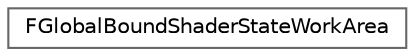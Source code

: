 digraph "Graphical Class Hierarchy"
{
 // INTERACTIVE_SVG=YES
 // LATEX_PDF_SIZE
  bgcolor="transparent";
  edge [fontname=Helvetica,fontsize=10,labelfontname=Helvetica,labelfontsize=10];
  node [fontname=Helvetica,fontsize=10,shape=box,height=0.2,width=0.4];
  rankdir="LR";
  Node0 [id="Node000000",label="FGlobalBoundShaderStateWorkArea",height=0.2,width=0.4,color="grey40", fillcolor="white", style="filled",URL="$d2/d73/structFGlobalBoundShaderStateWorkArea.html",tooltip=" "];
}
